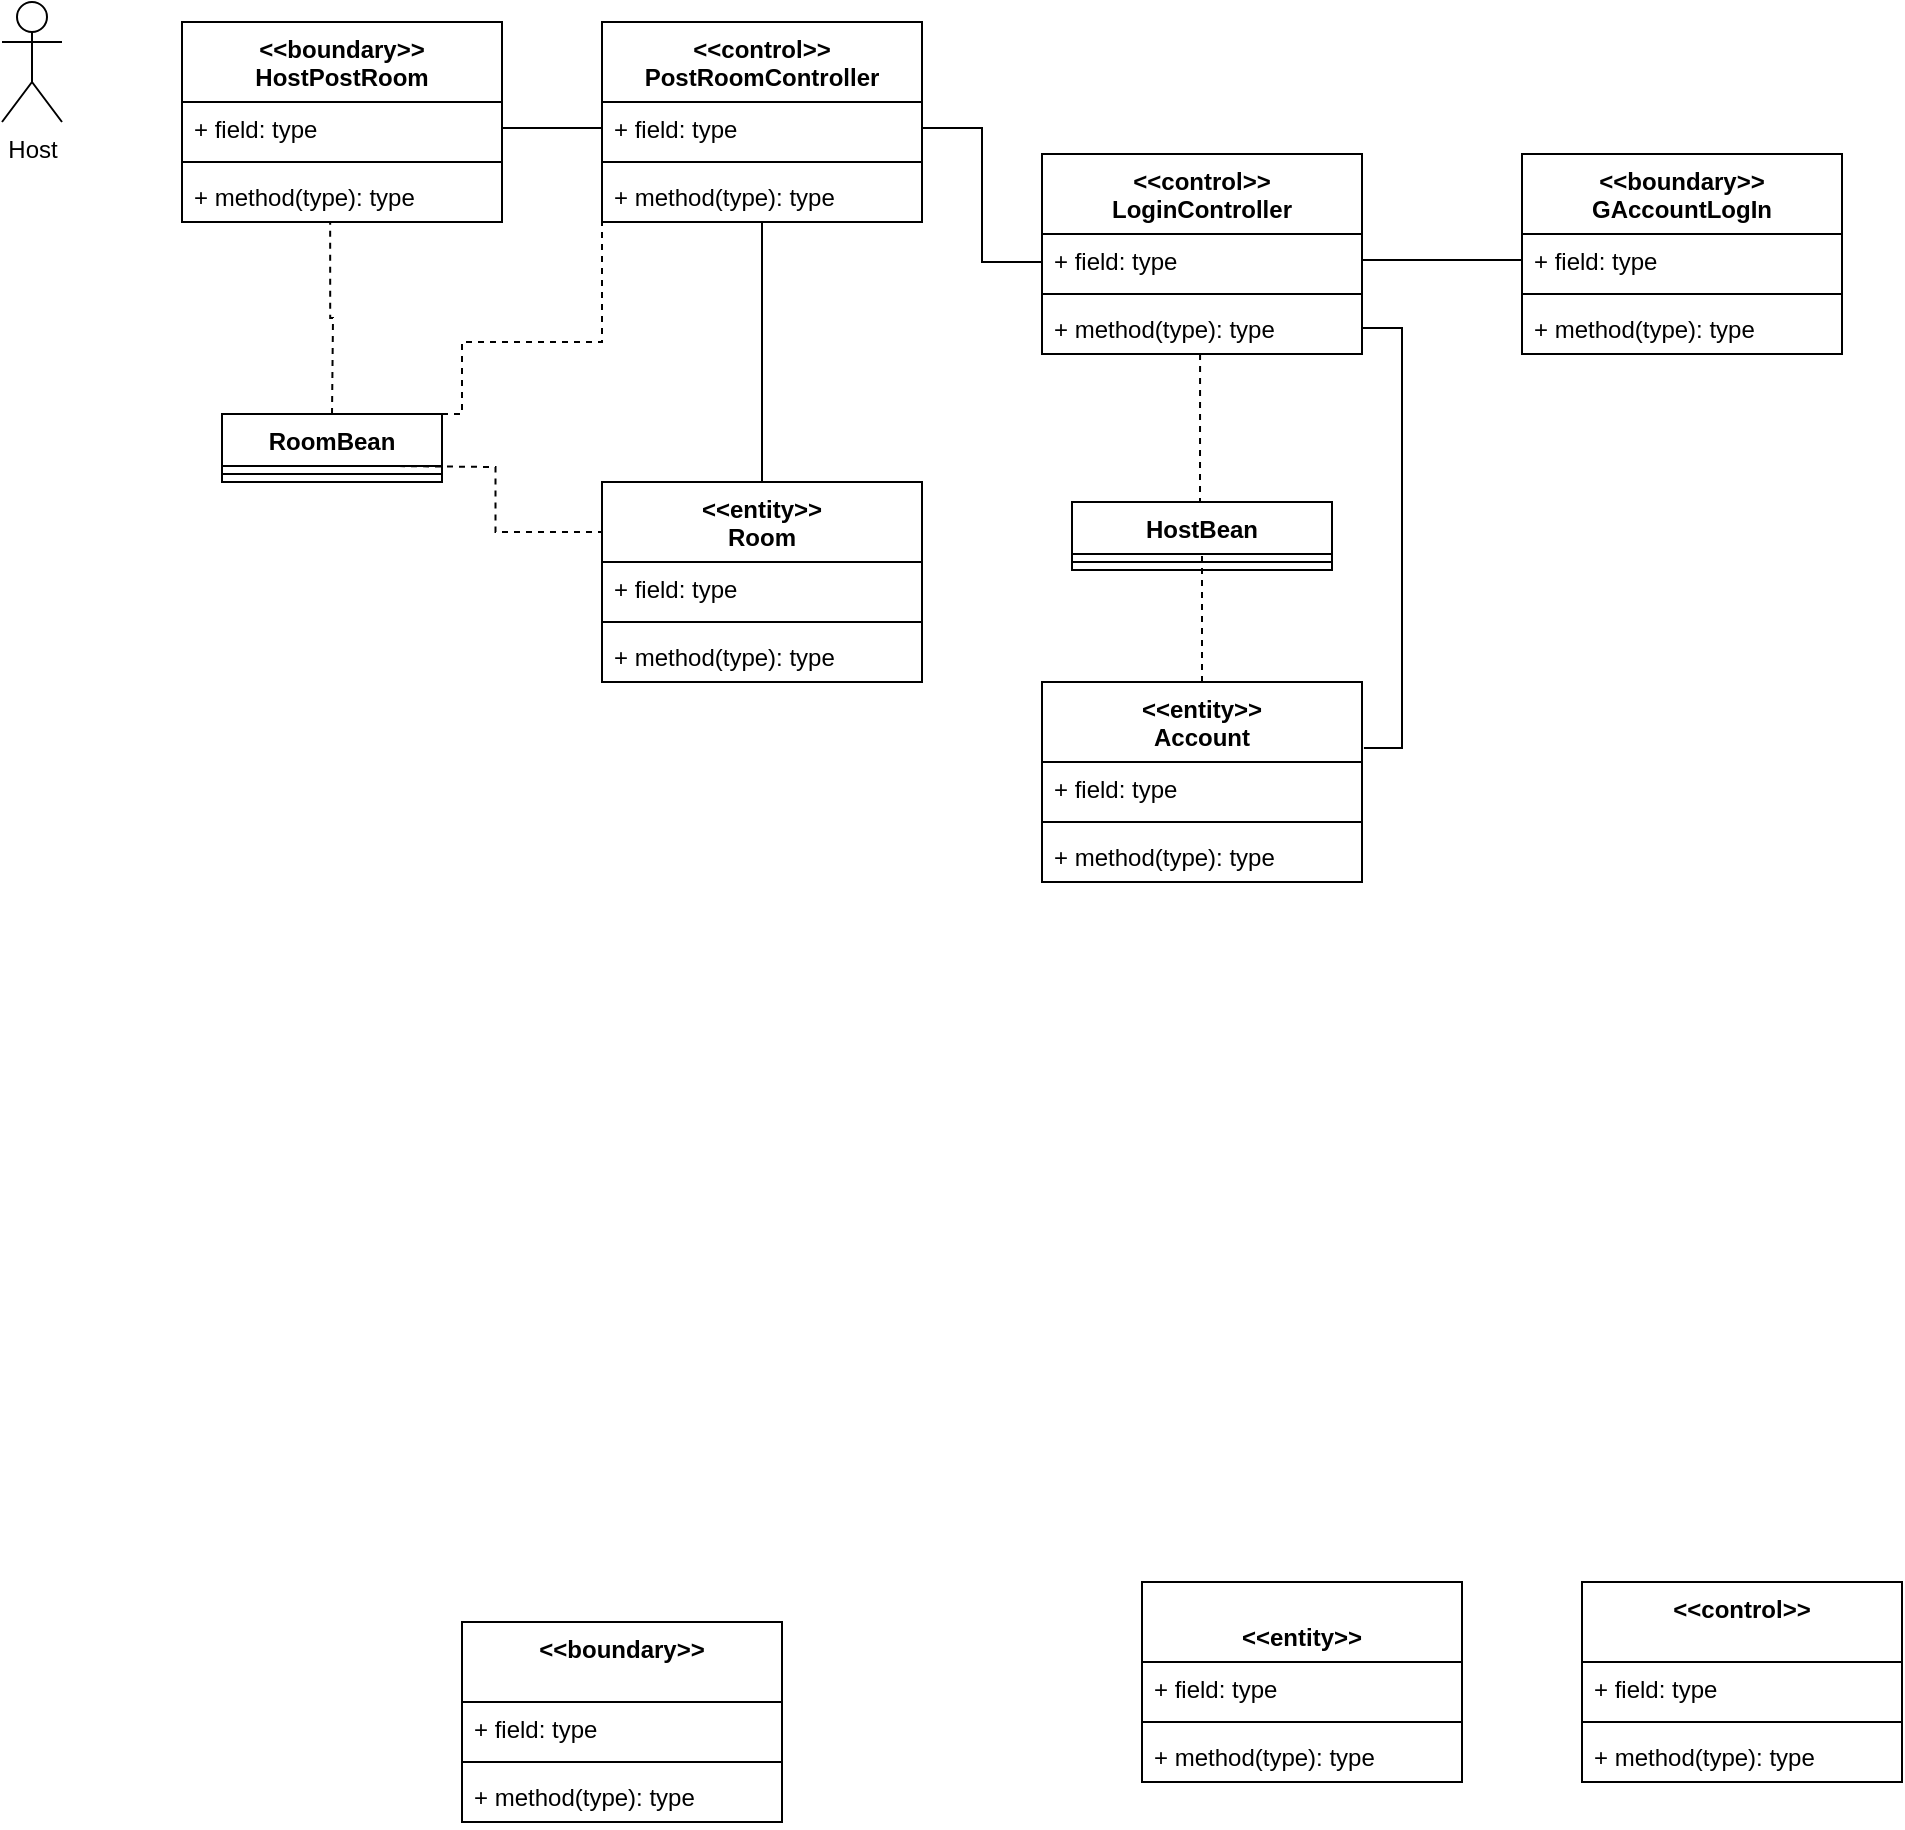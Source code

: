 <mxfile version="13.10.9" type="github">
  <diagram id="mLD7rIzlCCVTA2Iizy8z" name="Page-1">
    <mxGraphModel dx="1422" dy="804" grid="1" gridSize="10" guides="1" tooltips="1" connect="1" arrows="1" fold="1" page="1" pageScale="1" pageWidth="1169" pageHeight="827" math="0" shadow="0">
      <root>
        <mxCell id="0" />
        <mxCell id="1" parent="0" />
        <mxCell id="1pjFUkKzV0HR13oFc7og-5" value="&lt;&lt;boundary&gt;&gt;&#xa;HostPostRoom" style="swimlane;fontStyle=1;align=center;verticalAlign=top;childLayout=stackLayout;horizontal=1;startSize=40;horizontalStack=0;resizeParent=1;resizeParentMax=0;resizeLast=0;collapsible=1;marginBottom=0;" parent="1" vertex="1">
          <mxGeometry x="130" y="90" width="160" height="100" as="geometry" />
        </mxCell>
        <mxCell id="1pjFUkKzV0HR13oFc7og-6" value="+ field: type" style="text;strokeColor=none;fillColor=none;align=left;verticalAlign=top;spacingLeft=4;spacingRight=4;overflow=hidden;rotatable=0;points=[[0,0.5],[1,0.5]];portConstraint=eastwest;" parent="1pjFUkKzV0HR13oFc7og-5" vertex="1">
          <mxGeometry y="40" width="160" height="26" as="geometry" />
        </mxCell>
        <mxCell id="1pjFUkKzV0HR13oFc7og-7" value="" style="line;strokeWidth=1;fillColor=none;align=left;verticalAlign=middle;spacingTop=-1;spacingLeft=3;spacingRight=3;rotatable=0;labelPosition=right;points=[];portConstraint=eastwest;" parent="1pjFUkKzV0HR13oFc7og-5" vertex="1">
          <mxGeometry y="66" width="160" height="8" as="geometry" />
        </mxCell>
        <mxCell id="1pjFUkKzV0HR13oFc7og-8" value="+ method(type): type" style="text;strokeColor=none;fillColor=none;align=left;verticalAlign=top;spacingLeft=4;spacingRight=4;overflow=hidden;rotatable=0;points=[[0,0.5],[1,0.5]];portConstraint=eastwest;" parent="1pjFUkKzV0HR13oFc7og-5" vertex="1">
          <mxGeometry y="74" width="160" height="26" as="geometry" />
        </mxCell>
        <mxCell id="1pjFUkKzV0HR13oFc7og-10" value="&#xa;&lt;&lt;entity&gt;&gt;" style="swimlane;fontStyle=1;align=center;verticalAlign=top;childLayout=stackLayout;horizontal=1;startSize=40;horizontalStack=0;resizeParent=1;resizeParentMax=0;resizeLast=0;collapsible=1;marginBottom=0;" parent="1" vertex="1">
          <mxGeometry x="610" y="870" width="160" height="100" as="geometry" />
        </mxCell>
        <mxCell id="1pjFUkKzV0HR13oFc7og-11" value="+ field: type" style="text;strokeColor=none;fillColor=none;align=left;verticalAlign=top;spacingLeft=4;spacingRight=4;overflow=hidden;rotatable=0;points=[[0,0.5],[1,0.5]];portConstraint=eastwest;" parent="1pjFUkKzV0HR13oFc7og-10" vertex="1">
          <mxGeometry y="40" width="160" height="26" as="geometry" />
        </mxCell>
        <mxCell id="1pjFUkKzV0HR13oFc7og-12" value="" style="line;strokeWidth=1;fillColor=none;align=left;verticalAlign=middle;spacingTop=-1;spacingLeft=3;spacingRight=3;rotatable=0;labelPosition=right;points=[];portConstraint=eastwest;" parent="1pjFUkKzV0HR13oFc7og-10" vertex="1">
          <mxGeometry y="66" width="160" height="8" as="geometry" />
        </mxCell>
        <mxCell id="1pjFUkKzV0HR13oFc7og-13" value="+ method(type): type" style="text;strokeColor=none;fillColor=none;align=left;verticalAlign=top;spacingLeft=4;spacingRight=4;overflow=hidden;rotatable=0;points=[[0,0.5],[1,0.5]];portConstraint=eastwest;" parent="1pjFUkKzV0HR13oFc7og-10" vertex="1">
          <mxGeometry y="74" width="160" height="26" as="geometry" />
        </mxCell>
        <mxCell id="1pjFUkKzV0HR13oFc7og-14" value="&lt;&lt;control&gt;&gt;" style="swimlane;fontStyle=1;align=center;verticalAlign=top;childLayout=stackLayout;horizontal=1;startSize=40;horizontalStack=0;resizeParent=1;resizeParentMax=0;resizeLast=0;collapsible=1;marginBottom=0;" parent="1" vertex="1">
          <mxGeometry x="830" y="870" width="160" height="100" as="geometry" />
        </mxCell>
        <mxCell id="1pjFUkKzV0HR13oFc7og-15" value="+ field: type" style="text;strokeColor=none;fillColor=none;align=left;verticalAlign=top;spacingLeft=4;spacingRight=4;overflow=hidden;rotatable=0;points=[[0,0.5],[1,0.5]];portConstraint=eastwest;" parent="1pjFUkKzV0HR13oFc7og-14" vertex="1">
          <mxGeometry y="40" width="160" height="26" as="geometry" />
        </mxCell>
        <mxCell id="1pjFUkKzV0HR13oFc7og-16" value="" style="line;strokeWidth=1;fillColor=none;align=left;verticalAlign=middle;spacingTop=-1;spacingLeft=3;spacingRight=3;rotatable=0;labelPosition=right;points=[];portConstraint=eastwest;" parent="1pjFUkKzV0HR13oFc7og-14" vertex="1">
          <mxGeometry y="66" width="160" height="8" as="geometry" />
        </mxCell>
        <mxCell id="1pjFUkKzV0HR13oFc7og-17" value="+ method(type): type" style="text;strokeColor=none;fillColor=none;align=left;verticalAlign=top;spacingLeft=4;spacingRight=4;overflow=hidden;rotatable=0;points=[[0,0.5],[1,0.5]];portConstraint=eastwest;" parent="1pjFUkKzV0HR13oFc7og-14" vertex="1">
          <mxGeometry y="74" width="160" height="26" as="geometry" />
        </mxCell>
        <mxCell id="1pjFUkKzV0HR13oFc7og-34" value="Host" style="shape=umlActor;verticalLabelPosition=bottom;verticalAlign=top;html=1;" parent="1" vertex="1">
          <mxGeometry x="40" y="80" width="30" height="60" as="geometry" />
        </mxCell>
        <mxCell id="1pjFUkKzV0HR13oFc7og-35" value="&lt;&lt;boundary&gt;&gt;" style="swimlane;fontStyle=1;align=center;verticalAlign=top;childLayout=stackLayout;horizontal=1;startSize=40;horizontalStack=0;resizeParent=1;resizeParentMax=0;resizeLast=0;collapsible=1;marginBottom=0;" parent="1" vertex="1">
          <mxGeometry x="270" y="890" width="160" height="100" as="geometry" />
        </mxCell>
        <mxCell id="1pjFUkKzV0HR13oFc7og-36" value="+ field: type" style="text;strokeColor=none;fillColor=none;align=left;verticalAlign=top;spacingLeft=4;spacingRight=4;overflow=hidden;rotatable=0;points=[[0,0.5],[1,0.5]];portConstraint=eastwest;" parent="1pjFUkKzV0HR13oFc7og-35" vertex="1">
          <mxGeometry y="40" width="160" height="26" as="geometry" />
        </mxCell>
        <mxCell id="1pjFUkKzV0HR13oFc7og-37" value="" style="line;strokeWidth=1;fillColor=none;align=left;verticalAlign=middle;spacingTop=-1;spacingLeft=3;spacingRight=3;rotatable=0;labelPosition=right;points=[];portConstraint=eastwest;" parent="1pjFUkKzV0HR13oFc7og-35" vertex="1">
          <mxGeometry y="66" width="160" height="8" as="geometry" />
        </mxCell>
        <mxCell id="1pjFUkKzV0HR13oFc7og-38" value="+ method(type): type" style="text;strokeColor=none;fillColor=none;align=left;verticalAlign=top;spacingLeft=4;spacingRight=4;overflow=hidden;rotatable=0;points=[[0,0.5],[1,0.5]];portConstraint=eastwest;" parent="1pjFUkKzV0HR13oFc7og-35" vertex="1">
          <mxGeometry y="74" width="160" height="26" as="geometry" />
        </mxCell>
        <mxCell id="1pjFUkKzV0HR13oFc7og-63" style="edgeStyle=orthogonalEdgeStyle;rounded=0;orthogonalLoop=1;jettySize=auto;html=1;exitX=0.5;exitY=0;exitDx=0;exitDy=0;entryX=0.494;entryY=0.987;entryDx=0;entryDy=0;entryPerimeter=0;endArrow=none;endFill=0;dashed=1;" parent="1" source="1pjFUkKzV0HR13oFc7og-39" target="1pjFUkKzV0HR13oFc7og-56" edge="1">
          <mxGeometry relative="1" as="geometry">
            <Array as="points">
              <mxPoint x="640" y="338" />
              <mxPoint x="639" y="338" />
            </Array>
          </mxGeometry>
        </mxCell>
        <mxCell id="1pjFUkKzV0HR13oFc7og-39" value="&lt;&lt;entity&gt;&gt;&#xa;Account" style="swimlane;fontStyle=1;align=center;verticalAlign=top;childLayout=stackLayout;horizontal=1;startSize=40;horizontalStack=0;resizeParent=1;resizeParentMax=0;resizeLast=0;collapsible=1;marginBottom=0;" parent="1" vertex="1">
          <mxGeometry x="560" y="420" width="160" height="100" as="geometry" />
        </mxCell>
        <mxCell id="1pjFUkKzV0HR13oFc7og-40" value="+ field: type" style="text;strokeColor=none;fillColor=none;align=left;verticalAlign=top;spacingLeft=4;spacingRight=4;overflow=hidden;rotatable=0;points=[[0,0.5],[1,0.5]];portConstraint=eastwest;" parent="1pjFUkKzV0HR13oFc7og-39" vertex="1">
          <mxGeometry y="40" width="160" height="26" as="geometry" />
        </mxCell>
        <mxCell id="1pjFUkKzV0HR13oFc7og-41" value="" style="line;strokeWidth=1;fillColor=none;align=left;verticalAlign=middle;spacingTop=-1;spacingLeft=3;spacingRight=3;rotatable=0;labelPosition=right;points=[];portConstraint=eastwest;" parent="1pjFUkKzV0HR13oFc7og-39" vertex="1">
          <mxGeometry y="66" width="160" height="8" as="geometry" />
        </mxCell>
        <mxCell id="1pjFUkKzV0HR13oFc7og-42" value="+ method(type): type" style="text;strokeColor=none;fillColor=none;align=left;verticalAlign=top;spacingLeft=4;spacingRight=4;overflow=hidden;rotatable=0;points=[[0,0.5],[1,0.5]];portConstraint=eastwest;" parent="1pjFUkKzV0HR13oFc7og-39" vertex="1">
          <mxGeometry y="74" width="160" height="26" as="geometry" />
        </mxCell>
        <mxCell id="1pjFUkKzV0HR13oFc7og-43" value="&lt;&lt;control&gt;&gt;&#xa;PostRoomController" style="swimlane;fontStyle=1;align=center;verticalAlign=top;childLayout=stackLayout;horizontal=1;startSize=40;horizontalStack=0;resizeParent=1;resizeParentMax=0;resizeLast=0;collapsible=1;marginBottom=0;" parent="1" vertex="1">
          <mxGeometry x="340" y="90" width="160" height="100" as="geometry" />
        </mxCell>
        <mxCell id="1pjFUkKzV0HR13oFc7og-44" value="+ field: type" style="text;strokeColor=none;fillColor=none;align=left;verticalAlign=top;spacingLeft=4;spacingRight=4;overflow=hidden;rotatable=0;points=[[0,0.5],[1,0.5]];portConstraint=eastwest;" parent="1pjFUkKzV0HR13oFc7og-43" vertex="1">
          <mxGeometry y="40" width="160" height="26" as="geometry" />
        </mxCell>
        <mxCell id="1pjFUkKzV0HR13oFc7og-45" value="" style="line;strokeWidth=1;fillColor=none;align=left;verticalAlign=middle;spacingTop=-1;spacingLeft=3;spacingRight=3;rotatable=0;labelPosition=right;points=[];portConstraint=eastwest;" parent="1pjFUkKzV0HR13oFc7og-43" vertex="1">
          <mxGeometry y="66" width="160" height="8" as="geometry" />
        </mxCell>
        <mxCell id="1pjFUkKzV0HR13oFc7og-46" value="+ method(type): type" style="text;strokeColor=none;fillColor=none;align=left;verticalAlign=top;spacingLeft=4;spacingRight=4;overflow=hidden;rotatable=0;points=[[0,0.5],[1,0.5]];portConstraint=eastwest;" parent="1pjFUkKzV0HR13oFc7og-43" vertex="1">
          <mxGeometry y="74" width="160" height="26" as="geometry" />
        </mxCell>
        <mxCell id="1pjFUkKzV0HR13oFc7og-52" style="edgeStyle=orthogonalEdgeStyle;rounded=0;orthogonalLoop=1;jettySize=auto;html=1;exitX=1;exitY=0.5;exitDx=0;exitDy=0;endArrow=none;endFill=0;" parent="1" source="1pjFUkKzV0HR13oFc7og-6" target="1pjFUkKzV0HR13oFc7og-44" edge="1">
          <mxGeometry relative="1" as="geometry" />
        </mxCell>
        <mxCell id="1pjFUkKzV0HR13oFc7og-53" value="&lt;&lt;control&gt;&gt;&#xa;LoginController" style="swimlane;fontStyle=1;align=center;verticalAlign=top;childLayout=stackLayout;horizontal=1;startSize=40;horizontalStack=0;resizeParent=1;resizeParentMax=0;resizeLast=0;collapsible=1;marginBottom=0;" parent="1" vertex="1">
          <mxGeometry x="560" y="156" width="160" height="100" as="geometry" />
        </mxCell>
        <mxCell id="1pjFUkKzV0HR13oFc7og-54" value="+ field: type" style="text;strokeColor=none;fillColor=none;align=left;verticalAlign=top;spacingLeft=4;spacingRight=4;overflow=hidden;rotatable=0;points=[[0,0.5],[1,0.5]];portConstraint=eastwest;" parent="1pjFUkKzV0HR13oFc7og-53" vertex="1">
          <mxGeometry y="40" width="160" height="26" as="geometry" />
        </mxCell>
        <mxCell id="1pjFUkKzV0HR13oFc7og-55" value="" style="line;strokeWidth=1;fillColor=none;align=left;verticalAlign=middle;spacingTop=-1;spacingLeft=3;spacingRight=3;rotatable=0;labelPosition=right;points=[];portConstraint=eastwest;" parent="1pjFUkKzV0HR13oFc7og-53" vertex="1">
          <mxGeometry y="66" width="160" height="8" as="geometry" />
        </mxCell>
        <mxCell id="1pjFUkKzV0HR13oFc7og-56" value="+ method(type): type" style="text;strokeColor=none;fillColor=none;align=left;verticalAlign=top;spacingLeft=4;spacingRight=4;overflow=hidden;rotatable=0;points=[[0,0.5],[1,0.5]];portConstraint=eastwest;" parent="1pjFUkKzV0HR13oFc7og-53" vertex="1">
          <mxGeometry y="74" width="160" height="26" as="geometry" />
        </mxCell>
        <mxCell id="1pjFUkKzV0HR13oFc7og-57" style="edgeStyle=orthogonalEdgeStyle;rounded=0;orthogonalLoop=1;jettySize=auto;html=1;exitX=1;exitY=0.5;exitDx=0;exitDy=0;entryX=0;entryY=0.5;entryDx=0;entryDy=0;endArrow=none;endFill=0;" parent="1" source="1pjFUkKzV0HR13oFc7og-44" target="1pjFUkKzV0HR13oFc7og-53" edge="1">
          <mxGeometry relative="1" as="geometry">
            <Array as="points">
              <mxPoint x="530" y="143" />
              <mxPoint x="530" y="210" />
              <mxPoint x="560" y="210" />
            </Array>
          </mxGeometry>
        </mxCell>
        <mxCell id="1pjFUkKzV0HR13oFc7og-58" value="&lt;&lt;boundary&gt;&gt;&#xa;GAccountLogIn" style="swimlane;fontStyle=1;align=center;verticalAlign=top;childLayout=stackLayout;horizontal=1;startSize=40;horizontalStack=0;resizeParent=1;resizeParentMax=0;resizeLast=0;collapsible=1;marginBottom=0;" parent="1" vertex="1">
          <mxGeometry x="800" y="156" width="160" height="100" as="geometry" />
        </mxCell>
        <mxCell id="1pjFUkKzV0HR13oFc7og-59" value="+ field: type" style="text;strokeColor=none;fillColor=none;align=left;verticalAlign=top;spacingLeft=4;spacingRight=4;overflow=hidden;rotatable=0;points=[[0,0.5],[1,0.5]];portConstraint=eastwest;" parent="1pjFUkKzV0HR13oFc7og-58" vertex="1">
          <mxGeometry y="40" width="160" height="26" as="geometry" />
        </mxCell>
        <mxCell id="1pjFUkKzV0HR13oFc7og-60" value="" style="line;strokeWidth=1;fillColor=none;align=left;verticalAlign=middle;spacingTop=-1;spacingLeft=3;spacingRight=3;rotatable=0;labelPosition=right;points=[];portConstraint=eastwest;" parent="1pjFUkKzV0HR13oFc7og-58" vertex="1">
          <mxGeometry y="66" width="160" height="8" as="geometry" />
        </mxCell>
        <mxCell id="1pjFUkKzV0HR13oFc7og-61" value="+ method(type): type" style="text;strokeColor=none;fillColor=none;align=left;verticalAlign=top;spacingLeft=4;spacingRight=4;overflow=hidden;rotatable=0;points=[[0,0.5],[1,0.5]];portConstraint=eastwest;" parent="1pjFUkKzV0HR13oFc7og-58" vertex="1">
          <mxGeometry y="74" width="160" height="26" as="geometry" />
        </mxCell>
        <mxCell id="1pjFUkKzV0HR13oFc7og-68" style="edgeStyle=orthogonalEdgeStyle;rounded=0;orthogonalLoop=1;jettySize=auto;html=1;exitX=0.5;exitY=0;exitDx=0;exitDy=0;entryX=0.5;entryY=1;entryDx=0;entryDy=0;endArrow=none;endFill=0;" parent="1" source="1pjFUkKzV0HR13oFc7og-64" target="1pjFUkKzV0HR13oFc7og-43" edge="1">
          <mxGeometry relative="1" as="geometry" />
        </mxCell>
        <mxCell id="1pjFUkKzV0HR13oFc7og-64" value="&lt;&lt;entity&gt;&gt;&#xa;Room" style="swimlane;fontStyle=1;align=center;verticalAlign=top;childLayout=stackLayout;horizontal=1;startSize=40;horizontalStack=0;resizeParent=1;resizeParentMax=0;resizeLast=0;collapsible=1;marginBottom=0;" parent="1" vertex="1">
          <mxGeometry x="340" y="320" width="160" height="100" as="geometry" />
        </mxCell>
        <mxCell id="1pjFUkKzV0HR13oFc7og-65" value="+ field: type" style="text;strokeColor=none;fillColor=none;align=left;verticalAlign=top;spacingLeft=4;spacingRight=4;overflow=hidden;rotatable=0;points=[[0,0.5],[1,0.5]];portConstraint=eastwest;" parent="1pjFUkKzV0HR13oFc7og-64" vertex="1">
          <mxGeometry y="40" width="160" height="26" as="geometry" />
        </mxCell>
        <mxCell id="1pjFUkKzV0HR13oFc7og-66" value="" style="line;strokeWidth=1;fillColor=none;align=left;verticalAlign=middle;spacingTop=-1;spacingLeft=3;spacingRight=3;rotatable=0;labelPosition=right;points=[];portConstraint=eastwest;" parent="1pjFUkKzV0HR13oFc7og-64" vertex="1">
          <mxGeometry y="66" width="160" height="8" as="geometry" />
        </mxCell>
        <mxCell id="1pjFUkKzV0HR13oFc7og-67" value="+ method(type): type" style="text;strokeColor=none;fillColor=none;align=left;verticalAlign=top;spacingLeft=4;spacingRight=4;overflow=hidden;rotatable=0;points=[[0,0.5],[1,0.5]];portConstraint=eastwest;" parent="1pjFUkKzV0HR13oFc7og-64" vertex="1">
          <mxGeometry y="74" width="160" height="26" as="geometry" />
        </mxCell>
        <mxCell id="1pjFUkKzV0HR13oFc7og-69" style="edgeStyle=orthogonalEdgeStyle;rounded=0;orthogonalLoop=1;jettySize=auto;html=1;exitX=1;exitY=0.5;exitDx=0;exitDy=0;entryX=0;entryY=0.5;entryDx=0;entryDy=0;endArrow=none;endFill=0;" parent="1" source="1pjFUkKzV0HR13oFc7og-54" target="1pjFUkKzV0HR13oFc7og-59" edge="1">
          <mxGeometry relative="1" as="geometry" />
        </mxCell>
        <mxCell id="1pjFUkKzV0HR13oFc7og-74" style="edgeStyle=orthogonalEdgeStyle;rounded=0;orthogonalLoop=1;jettySize=auto;html=1;exitX=0.5;exitY=0;exitDx=0;exitDy=0;entryX=0.463;entryY=1;entryDx=0;entryDy=0;entryPerimeter=0;endArrow=none;endFill=0;dashed=1;" parent="1" target="1pjFUkKzV0HR13oFc7og-8" edge="1">
          <mxGeometry relative="1" as="geometry">
            <mxPoint x="205" y="286" as="sourcePoint" />
          </mxGeometry>
        </mxCell>
        <mxCell id="1pjFUkKzV0HR13oFc7og-76" style="edgeStyle=orthogonalEdgeStyle;rounded=0;orthogonalLoop=1;jettySize=auto;html=1;exitX=0.75;exitY=1;exitDx=0;exitDy=0;entryX=0;entryY=0.25;entryDx=0;entryDy=0;dashed=1;endArrow=none;endFill=0;" parent="1" target="1pjFUkKzV0HR13oFc7og-64" edge="1">
          <mxGeometry relative="1" as="geometry">
            <mxPoint x="232.5" y="312.0" as="sourcePoint" />
          </mxGeometry>
        </mxCell>
        <mxCell id="1pjFUkKzV0HR13oFc7og-75" style="edgeStyle=orthogonalEdgeStyle;rounded=0;orthogonalLoop=1;jettySize=auto;html=1;exitX=0;exitY=0.5;exitDx=0;exitDy=0;entryX=0.75;entryY=0;entryDx=0;entryDy=0;dashed=1;endArrow=none;endFill=0;" parent="1" source="1pjFUkKzV0HR13oFc7og-46" edge="1">
          <mxGeometry relative="1" as="geometry">
            <mxPoint x="232.5" y="286" as="targetPoint" />
            <Array as="points">
              <mxPoint x="340" y="250" />
              <mxPoint x="270" y="250" />
              <mxPoint x="270" y="286" />
            </Array>
          </mxGeometry>
        </mxCell>
        <mxCell id="1pjFUkKzV0HR13oFc7og-82" value="RoomBean" style="swimlane;fontStyle=1;align=center;verticalAlign=top;childLayout=stackLayout;horizontal=1;startSize=26;horizontalStack=0;resizeParent=1;resizeParentMax=0;resizeLast=0;collapsible=1;marginBottom=0;" parent="1" vertex="1">
          <mxGeometry x="150" y="286" width="110" height="34" as="geometry" />
        </mxCell>
        <mxCell id="1pjFUkKzV0HR13oFc7og-84" value="" style="line;strokeWidth=1;fillColor=none;align=left;verticalAlign=middle;spacingTop=-1;spacingLeft=3;spacingRight=3;rotatable=0;labelPosition=right;points=[];portConstraint=eastwest;" parent="1pjFUkKzV0HR13oFc7og-82" vertex="1">
          <mxGeometry y="26" width="110" height="8" as="geometry" />
        </mxCell>
        <mxCell id="1pjFUkKzV0HR13oFc7og-86" value="HostBean" style="swimlane;fontStyle=1;align=center;verticalAlign=top;childLayout=stackLayout;horizontal=1;startSize=26;horizontalStack=0;resizeParent=1;resizeParentMax=0;resizeLast=0;collapsible=1;marginBottom=0;" parent="1" vertex="1">
          <mxGeometry x="575" y="330" width="130" height="34" as="geometry" />
        </mxCell>
        <mxCell id="1pjFUkKzV0HR13oFc7og-88" value="" style="line;strokeWidth=1;fillColor=none;align=left;verticalAlign=middle;spacingTop=-1;spacingLeft=3;spacingRight=3;rotatable=0;labelPosition=right;points=[];portConstraint=eastwest;" parent="1pjFUkKzV0HR13oFc7og-86" vertex="1">
          <mxGeometry y="26" width="130" height="8" as="geometry" />
        </mxCell>
        <mxCell id="oRgNkoj2XNC1_0_pSzFk-1" style="edgeStyle=orthogonalEdgeStyle;rounded=0;orthogonalLoop=1;jettySize=auto;html=1;exitX=1;exitY=0.5;exitDx=0;exitDy=0;entryX=1.006;entryY=0.33;entryDx=0;entryDy=0;entryPerimeter=0;endArrow=none;endFill=0;" edge="1" parent="1" source="1pjFUkKzV0HR13oFc7og-56" target="1pjFUkKzV0HR13oFc7og-39">
          <mxGeometry relative="1" as="geometry" />
        </mxCell>
      </root>
    </mxGraphModel>
  </diagram>
</mxfile>
